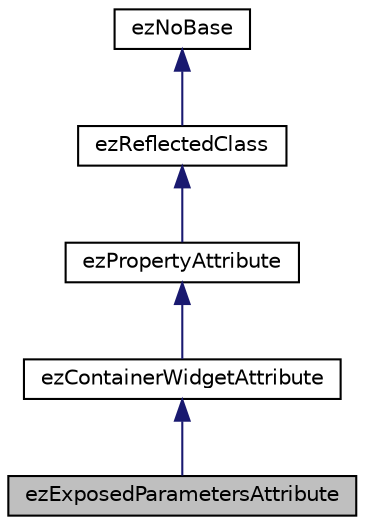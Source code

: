 digraph "ezExposedParametersAttribute"
{
 // LATEX_PDF_SIZE
  edge [fontname="Helvetica",fontsize="10",labelfontname="Helvetica",labelfontsize="10"];
  node [fontname="Helvetica",fontsize="10",shape=record];
  Node1 [label="ezExposedParametersAttribute",height=0.2,width=0.4,color="black", fillcolor="grey75", style="filled", fontcolor="black",tooltip="Add this attribute to a variant map property to make it map to the exposed parameters of an asset...."];
  Node2 -> Node1 [dir="back",color="midnightblue",fontsize="10",style="solid",fontname="Helvetica"];
  Node2 [label="ezContainerWidgetAttribute",height=0.2,width=0.4,color="black", fillcolor="white", style="filled",URL="$dd/d3b/classez_container_widget_attribute.htm",tooltip="Derive from this class if you want to define an attribute that replaces the property widget of contai..."];
  Node3 -> Node2 [dir="back",color="midnightblue",fontsize="10",style="solid",fontname="Helvetica"];
  Node3 [label="ezPropertyAttribute",height=0.2,width=0.4,color="black", fillcolor="white", style="filled",URL="$d7/d48/classez_property_attribute.htm",tooltip="Base class of all attributes can be used to decorate a RTTI property."];
  Node4 -> Node3 [dir="back",color="midnightblue",fontsize="10",style="solid",fontname="Helvetica"];
  Node4 [label="ezReflectedClass",height=0.2,width=0.4,color="black", fillcolor="white", style="filled",URL="$db/d45/classez_reflected_class.htm",tooltip="All classes that should be dynamically reflectable, need to be derived from this base class."];
  Node5 -> Node4 [dir="back",color="midnightblue",fontsize="10",style="solid",fontname="Helvetica"];
  Node5 [label="ezNoBase",height=0.2,width=0.4,color="black", fillcolor="white", style="filled",URL="$d4/d02/classez_no_base.htm",tooltip="Dummy type to pass to templates and macros that expect a base type for a class that has no base."];
}

